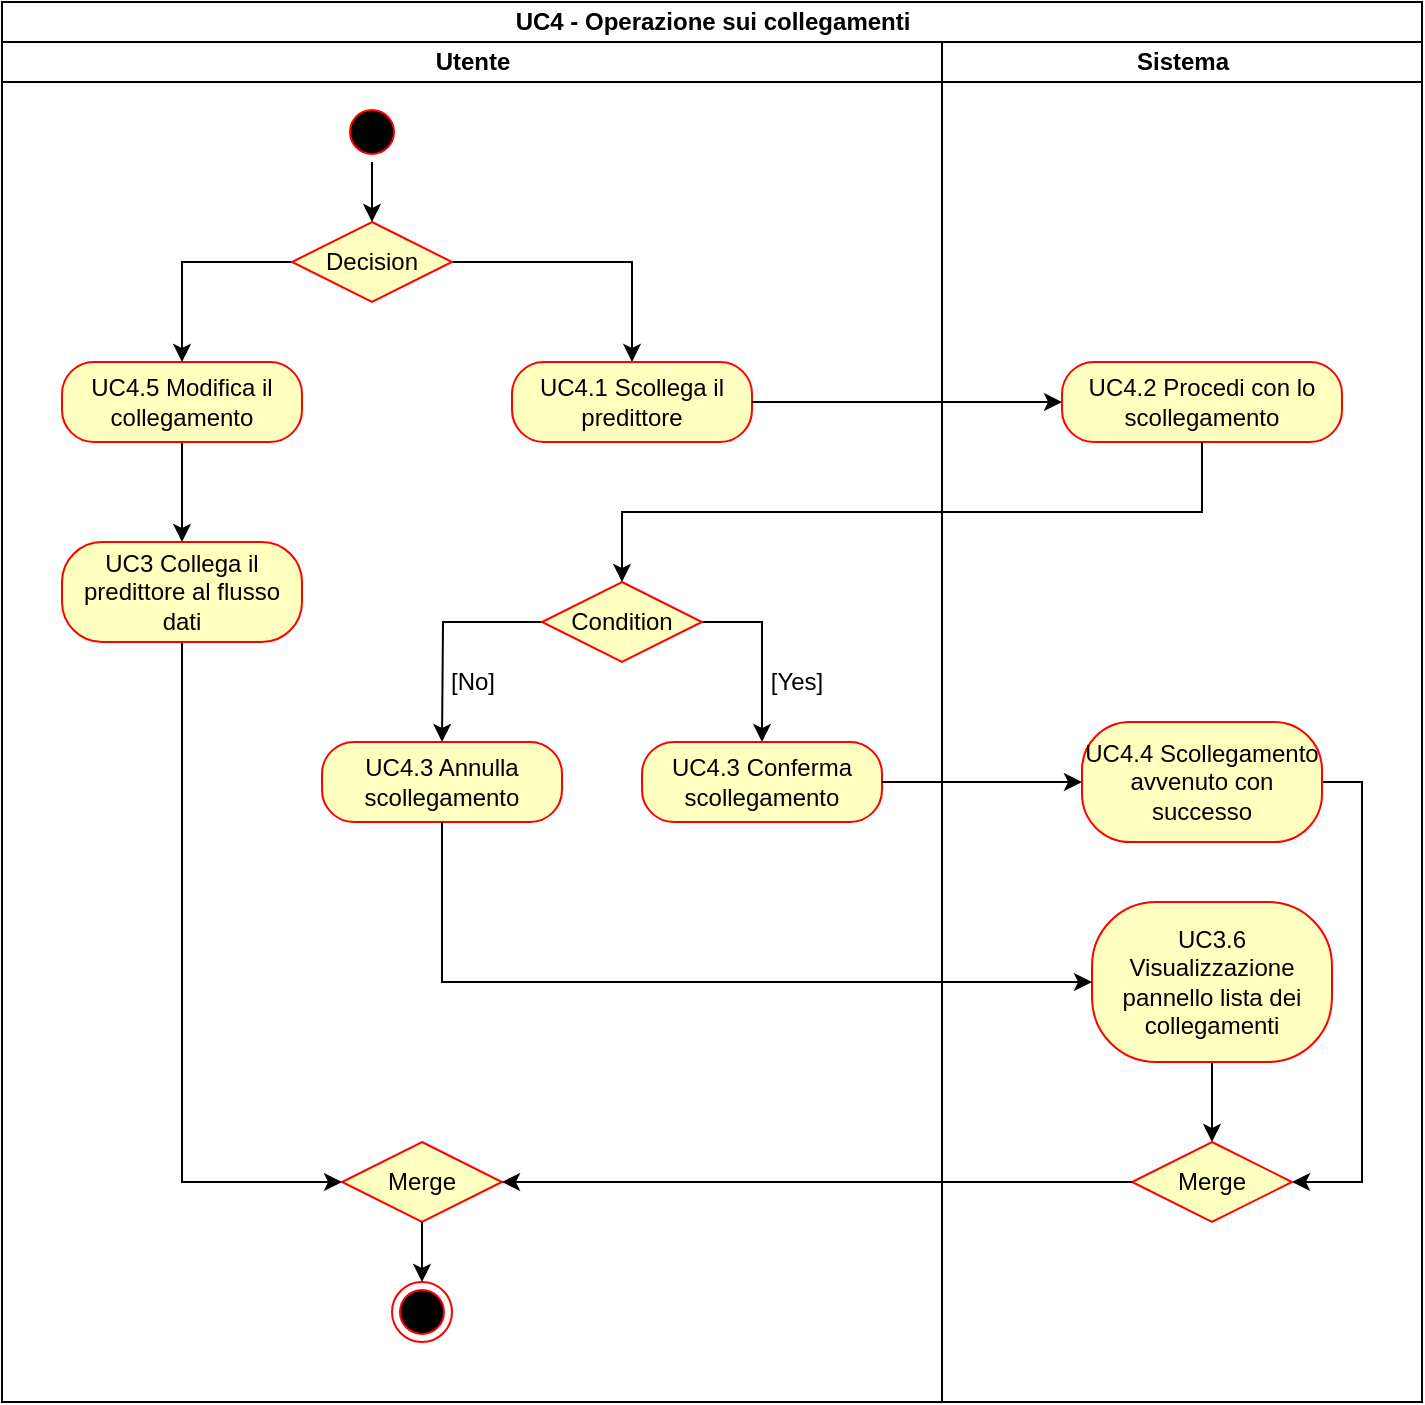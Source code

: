 <mxfile version="13.1.10" type="device"><diagram name="Page-1" id="0783ab3e-0a74-02c8-0abd-f7b4e66b4bec"><mxGraphModel dx="1422" dy="763" grid="1" gridSize="10" guides="1" tooltips="1" connect="1" arrows="1" fold="1" page="1" pageScale="1" pageWidth="850" pageHeight="1100" background="#ffffff" math="0" shadow="0"><root><mxCell id="0"/><mxCell id="1" parent="0"/><mxCell id="SB3XlCeH_5vNEiVYcazy-24" value="UC4 - Operazione sui collegamenti" style="swimlane;html=1;childLayout=stackLayout;resizeParent=1;resizeParentMax=0;startSize=20;" vertex="1" parent="1"><mxGeometry x="110" y="40" width="710" height="700" as="geometry"/></mxCell><mxCell id="SB3XlCeH_5vNEiVYcazy-25" value="Utente" style="swimlane;html=1;startSize=20;" vertex="1" parent="SB3XlCeH_5vNEiVYcazy-24"><mxGeometry y="20" width="470" height="680" as="geometry"/></mxCell><mxCell id="SB3XlCeH_5vNEiVYcazy-26" style="edgeStyle=orthogonalEdgeStyle;rounded=0;orthogonalLoop=1;jettySize=auto;html=1;exitX=0.5;exitY=1;exitDx=0;exitDy=0;strokeColor=#000000;" edge="1" parent="SB3XlCeH_5vNEiVYcazy-25" source="SB3XlCeH_5vNEiVYcazy-27" target="SB3XlCeH_5vNEiVYcazy-42"><mxGeometry relative="1" as="geometry"/></mxCell><mxCell id="SB3XlCeH_5vNEiVYcazy-27" value="UC4.5 Modifica il collegamento" style="rounded=1;whiteSpace=wrap;html=1;arcSize=40;fontColor=#000000;fillColor=#ffffc0;strokeColor=#ff0000;" vertex="1" parent="SB3XlCeH_5vNEiVYcazy-25"><mxGeometry x="30" y="160" width="120" height="40" as="geometry"/></mxCell><mxCell id="SB3XlCeH_5vNEiVYcazy-28" style="edgeStyle=orthogonalEdgeStyle;rounded=0;orthogonalLoop=1;jettySize=auto;html=1;exitX=1;exitY=0.5;exitDx=0;exitDy=0;strokeColor=#000000;" edge="1" parent="SB3XlCeH_5vNEiVYcazy-25" source="SB3XlCeH_5vNEiVYcazy-38" target="SB3XlCeH_5vNEiVYcazy-40"><mxGeometry relative="1" as="geometry"/></mxCell><mxCell id="SB3XlCeH_5vNEiVYcazy-29" style="edgeStyle=orthogonalEdgeStyle;rounded=0;orthogonalLoop=1;jettySize=auto;html=1;exitX=0;exitY=0.5;exitDx=0;exitDy=0;strokeColor=#000000;" edge="1" parent="SB3XlCeH_5vNEiVYcazy-25" source="SB3XlCeH_5vNEiVYcazy-38"><mxGeometry relative="1" as="geometry"><mxPoint x="220" y="350" as="targetPoint"/></mxGeometry></mxCell><mxCell id="SB3XlCeH_5vNEiVYcazy-30" style="edgeStyle=orthogonalEdgeStyle;rounded=0;orthogonalLoop=1;jettySize=auto;html=1;exitX=0;exitY=0.5;exitDx=0;exitDy=0;strokeColor=#000000;" edge="1" parent="SB3XlCeH_5vNEiVYcazy-25" source="SB3XlCeH_5vNEiVYcazy-32" target="SB3XlCeH_5vNEiVYcazy-27"><mxGeometry relative="1" as="geometry"/></mxCell><mxCell id="SB3XlCeH_5vNEiVYcazy-31" style="edgeStyle=orthogonalEdgeStyle;rounded=0;orthogonalLoop=1;jettySize=auto;html=1;exitX=1;exitY=0.5;exitDx=0;exitDy=0;entryX=0.5;entryY=0;entryDx=0;entryDy=0;strokeColor=#000000;" edge="1" parent="SB3XlCeH_5vNEiVYcazy-25" source="SB3XlCeH_5vNEiVYcazy-32" target="SB3XlCeH_5vNEiVYcazy-39"><mxGeometry relative="1" as="geometry"/></mxCell><mxCell id="SB3XlCeH_5vNEiVYcazy-32" value="Decision" style="rhombus;whiteSpace=wrap;html=1;fillColor=#ffffc0;strokeColor=#ff0000;" vertex="1" parent="SB3XlCeH_5vNEiVYcazy-25"><mxGeometry x="145" y="90" width="80" height="40" as="geometry"/></mxCell><mxCell id="SB3XlCeH_5vNEiVYcazy-33" style="edgeStyle=orthogonalEdgeStyle;rounded=0;orthogonalLoop=1;jettySize=auto;html=1;exitX=0.5;exitY=1;exitDx=0;exitDy=0;entryX=0.5;entryY=0;entryDx=0;entryDy=0;strokeColor=#000000;" edge="1" parent="SB3XlCeH_5vNEiVYcazy-25" source="SB3XlCeH_5vNEiVYcazy-34" target="SB3XlCeH_5vNEiVYcazy-32"><mxGeometry relative="1" as="geometry"/></mxCell><mxCell id="SB3XlCeH_5vNEiVYcazy-34" value="" style="ellipse;html=1;shape=startState;fillColor=#000000;strokeColor=#ff0000;" vertex="1" parent="SB3XlCeH_5vNEiVYcazy-25"><mxGeometry x="170" y="30" width="30" height="30" as="geometry"/></mxCell><mxCell id="SB3XlCeH_5vNEiVYcazy-59" value="&lt;div&gt;Merge&lt;/div&gt;" style="rhombus;whiteSpace=wrap;html=1;fillColor=#ffffc0;strokeColor=#ff0000;" vertex="1" parent="SB3XlCeH_5vNEiVYcazy-25"><mxGeometry x="170" y="550" width="80" height="40" as="geometry"/></mxCell><mxCell id="SB3XlCeH_5vNEiVYcazy-36" value="UC4.3 Annulla scollegamento" style="rounded=1;whiteSpace=wrap;html=1;arcSize=40;fontColor=#000000;fillColor=#ffffc0;strokeColor=#ff0000;" vertex="1" parent="SB3XlCeH_5vNEiVYcazy-25"><mxGeometry x="160" y="350" width="120" height="40" as="geometry"/></mxCell><mxCell id="SB3XlCeH_5vNEiVYcazy-37" value="[No]" style="text;html=1;align=center;verticalAlign=middle;resizable=0;points=[];autosize=1;" vertex="1" parent="SB3XlCeH_5vNEiVYcazy-25"><mxGeometry x="215" y="310" width="40" height="20" as="geometry"/></mxCell><mxCell id="SB3XlCeH_5vNEiVYcazy-38" value="Condition" style="rhombus;whiteSpace=wrap;html=1;fillColor=#ffffc0;strokeColor=#ff0000;" vertex="1" parent="SB3XlCeH_5vNEiVYcazy-25"><mxGeometry x="270" y="270" width="80" height="40" as="geometry"/></mxCell><mxCell id="SB3XlCeH_5vNEiVYcazy-39" value="UC4.1 Scollega il predittore" style="rounded=1;whiteSpace=wrap;html=1;arcSize=40;fontColor=#000000;fillColor=#ffffc0;strokeColor=#ff0000;" vertex="1" parent="SB3XlCeH_5vNEiVYcazy-25"><mxGeometry x="255" y="160" width="120" height="40" as="geometry"/></mxCell><mxCell id="SB3XlCeH_5vNEiVYcazy-40" value="UC4.3 Conferma scollegamento" style="rounded=1;whiteSpace=wrap;html=1;arcSize=40;fontColor=#000000;fillColor=#ffffc0;strokeColor=#ff0000;" vertex="1" parent="SB3XlCeH_5vNEiVYcazy-25"><mxGeometry x="320" y="350" width="120" height="40" as="geometry"/></mxCell><mxCell id="SB3XlCeH_5vNEiVYcazy-66" style="edgeStyle=orthogonalEdgeStyle;rounded=0;orthogonalLoop=1;jettySize=auto;html=1;exitX=0.5;exitY=1;exitDx=0;exitDy=0;entryX=0;entryY=0.5;entryDx=0;entryDy=0;" edge="1" parent="SB3XlCeH_5vNEiVYcazy-25" source="SB3XlCeH_5vNEiVYcazy-42" target="SB3XlCeH_5vNEiVYcazy-59"><mxGeometry relative="1" as="geometry"/></mxCell><mxCell id="SB3XlCeH_5vNEiVYcazy-42" value="UC3 Collega il predittore al flusso dati" style="rounded=1;whiteSpace=wrap;html=1;arcSize=40;fontColor=#000000;fillColor=#ffffc0;strokeColor=#ff0000;" vertex="1" parent="SB3XlCeH_5vNEiVYcazy-25"><mxGeometry x="30" y="250" width="120" height="50" as="geometry"/></mxCell><mxCell id="SB3XlCeH_5vNEiVYcazy-43" value="[Yes]" style="text;html=1;align=center;verticalAlign=middle;resizable=0;points=[];autosize=1;" vertex="1" parent="SB3XlCeH_5vNEiVYcazy-25"><mxGeometry x="377" y="310" width="40" height="20" as="geometry"/></mxCell><mxCell id="SB3XlCeH_5vNEiVYcazy-68" value="" style="ellipse;html=1;shape=endState;fillColor=#000000;strokeColor=#ff0000;" vertex="1" parent="SB3XlCeH_5vNEiVYcazy-25"><mxGeometry x="195" y="620" width="30" height="30" as="geometry"/></mxCell><mxCell id="SB3XlCeH_5vNEiVYcazy-44" value="Sistema" style="swimlane;html=1;startSize=20;" vertex="1" parent="SB3XlCeH_5vNEiVYcazy-24"><mxGeometry x="470" y="20" width="240" height="680" as="geometry"/></mxCell><mxCell id="SB3XlCeH_5vNEiVYcazy-45" style="edgeStyle=orthogonalEdgeStyle;rounded=0;orthogonalLoop=1;jettySize=auto;html=1;exitX=1;exitY=0.5;exitDx=0;exitDy=0;entryX=1;entryY=0.5;entryDx=0;entryDy=0;strokeColor=#000000;" edge="1" parent="SB3XlCeH_5vNEiVYcazy-44" source="SB3XlCeH_5vNEiVYcazy-46" target="SB3XlCeH_5vNEiVYcazy-50"><mxGeometry relative="1" as="geometry"/></mxCell><mxCell id="SB3XlCeH_5vNEiVYcazy-46" value="UC4.4 Scollegamento avvenuto con successo" style="rounded=1;whiteSpace=wrap;html=1;arcSize=40;fontColor=#000000;fillColor=#ffffc0;strokeColor=#ff0000;" vertex="1" parent="SB3XlCeH_5vNEiVYcazy-44"><mxGeometry x="70" y="340" width="120" height="60" as="geometry"/></mxCell><mxCell id="SB3XlCeH_5vNEiVYcazy-47" value="UC4.2 Procedi con lo scollegamento" style="rounded=1;whiteSpace=wrap;html=1;arcSize=40;fontColor=#000000;fillColor=#ffffc0;strokeColor=#ff0000;" vertex="1" parent="SB3XlCeH_5vNEiVYcazy-44"><mxGeometry x="60" y="160" width="140" height="40" as="geometry"/></mxCell><mxCell id="SB3XlCeH_5vNEiVYcazy-48" style="edgeStyle=orthogonalEdgeStyle;rounded=0;orthogonalLoop=1;jettySize=auto;html=1;entryX=0.5;entryY=0;entryDx=0;entryDy=0;strokeColor=#000000;" edge="1" parent="SB3XlCeH_5vNEiVYcazy-44" source="SB3XlCeH_5vNEiVYcazy-49" target="SB3XlCeH_5vNEiVYcazy-50"><mxGeometry relative="1" as="geometry"/></mxCell><mxCell id="SB3XlCeH_5vNEiVYcazy-49" value="UC3.6 Visualizzazione pannello lista dei collegamenti" style="rounded=1;whiteSpace=wrap;html=1;arcSize=40;fontColor=#000000;fillColor=#ffffc0;strokeColor=#ff0000;" vertex="1" parent="SB3XlCeH_5vNEiVYcazy-44"><mxGeometry x="75" y="430" width="120" height="80" as="geometry"/></mxCell><mxCell id="SB3XlCeH_5vNEiVYcazy-50" value="Merge" style="rhombus;whiteSpace=wrap;html=1;fillColor=#ffffc0;strokeColor=#ff0000;" vertex="1" parent="SB3XlCeH_5vNEiVYcazy-44"><mxGeometry x="95" y="550" width="80" height="40" as="geometry"/></mxCell><mxCell id="SB3XlCeH_5vNEiVYcazy-51" style="edgeStyle=orthogonalEdgeStyle;rounded=0;orthogonalLoop=1;jettySize=auto;html=1;strokeColor=#000000;" edge="1" parent="SB3XlCeH_5vNEiVYcazy-24" source="SB3XlCeH_5vNEiVYcazy-39" target="SB3XlCeH_5vNEiVYcazy-47"><mxGeometry relative="1" as="geometry"/></mxCell><mxCell id="SB3XlCeH_5vNEiVYcazy-52" style="edgeStyle=orthogonalEdgeStyle;rounded=0;orthogonalLoop=1;jettySize=auto;html=1;exitX=0.5;exitY=1;exitDx=0;exitDy=0;entryX=0.5;entryY=0;entryDx=0;entryDy=0;strokeColor=#000000;" edge="1" parent="SB3XlCeH_5vNEiVYcazy-24" source="SB3XlCeH_5vNEiVYcazy-47" target="SB3XlCeH_5vNEiVYcazy-38"><mxGeometry relative="1" as="geometry"/></mxCell><mxCell id="SB3XlCeH_5vNEiVYcazy-53" style="edgeStyle=orthogonalEdgeStyle;rounded=0;orthogonalLoop=1;jettySize=auto;html=1;exitX=1;exitY=0.5;exitDx=0;exitDy=0;entryX=0;entryY=0.5;entryDx=0;entryDy=0;strokeColor=#000000;" edge="1" parent="SB3XlCeH_5vNEiVYcazy-24" source="SB3XlCeH_5vNEiVYcazy-40" target="SB3XlCeH_5vNEiVYcazy-46"><mxGeometry relative="1" as="geometry"/></mxCell><mxCell id="SB3XlCeH_5vNEiVYcazy-54" style="edgeStyle=orthogonalEdgeStyle;rounded=0;orthogonalLoop=1;jettySize=auto;html=1;exitX=0.5;exitY=1;exitDx=0;exitDy=0;entryX=0;entryY=0.5;entryDx=0;entryDy=0;strokeColor=#000000;" edge="1" parent="SB3XlCeH_5vNEiVYcazy-24" source="SB3XlCeH_5vNEiVYcazy-36" target="SB3XlCeH_5vNEiVYcazy-49"><mxGeometry relative="1" as="geometry"/></mxCell><mxCell id="SB3XlCeH_5vNEiVYcazy-63" style="edgeStyle=orthogonalEdgeStyle;rounded=0;orthogonalLoop=1;jettySize=auto;html=1;exitX=0;exitY=0.5;exitDx=0;exitDy=0;" edge="1" parent="SB3XlCeH_5vNEiVYcazy-24" source="SB3XlCeH_5vNEiVYcazy-50" target="SB3XlCeH_5vNEiVYcazy-59"><mxGeometry relative="1" as="geometry"/></mxCell><mxCell id="SB3XlCeH_5vNEiVYcazy-67" style="edgeStyle=orthogonalEdgeStyle;rounded=0;orthogonalLoop=1;jettySize=auto;html=1;exitX=0.5;exitY=1;exitDx=0;exitDy=0;" edge="1" parent="1" source="SB3XlCeH_5vNEiVYcazy-59"><mxGeometry relative="1" as="geometry"><mxPoint x="320" y="680" as="targetPoint"/></mxGeometry></mxCell></root></mxGraphModel></diagram></mxfile>